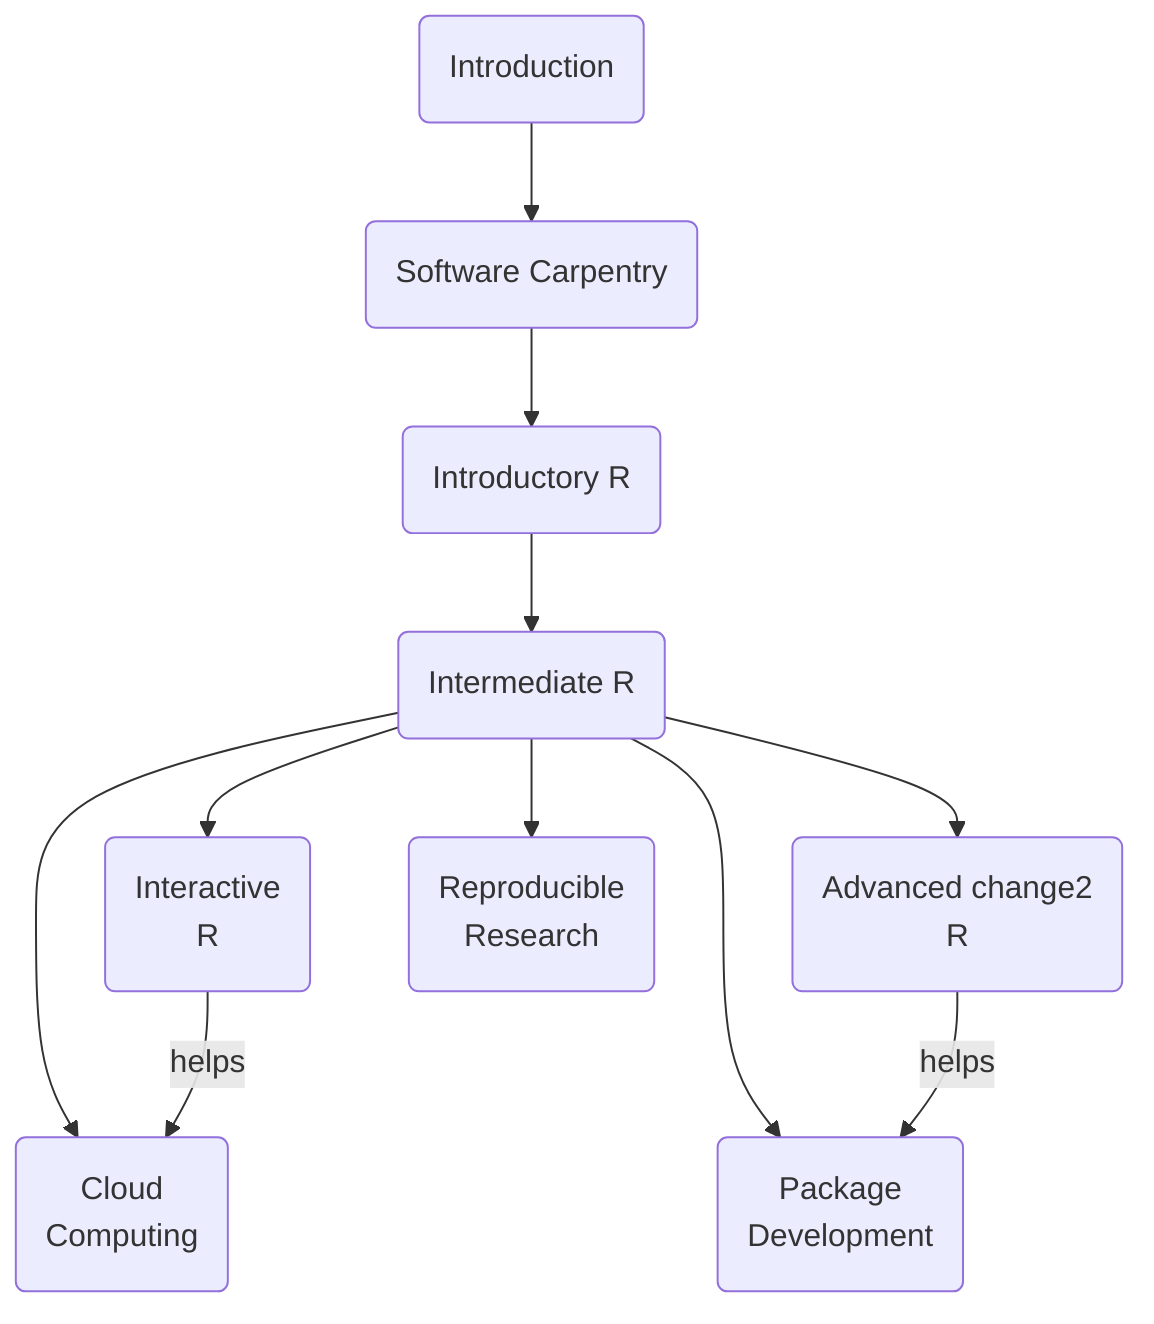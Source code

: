 graph TD
  intro(Introduction) --> sc(Software Carpentry)
  sc --> baser(Introductory R)
  baser --> tidy(Intermediate R)
  tidy --> shiny(Interactive <br> R)
  tidy --> advr(Advanced change2 <br> R)
  tidy --> repr(Reproducible <br> Research)
  tidy --> rpkgs(Package <br> Development)
  tidy --> cloud(Cloud <br> Computing)
  shiny --helps--> cloud
  advr --helps--> rpkgs